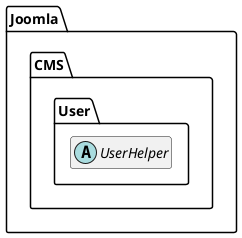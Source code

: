 @startuml
set namespaceSeparator \\
hide members
hide << alias >> circle

abstract class Joomla\\CMS\\User\\UserHelper
@enduml
